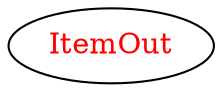 digraph dependencyGraph {
 concentrate=true;
 ranksep="2.0";
 rankdir="LR"; 
 splines="ortho";
"ItemOut" [fontcolor="red"];
}